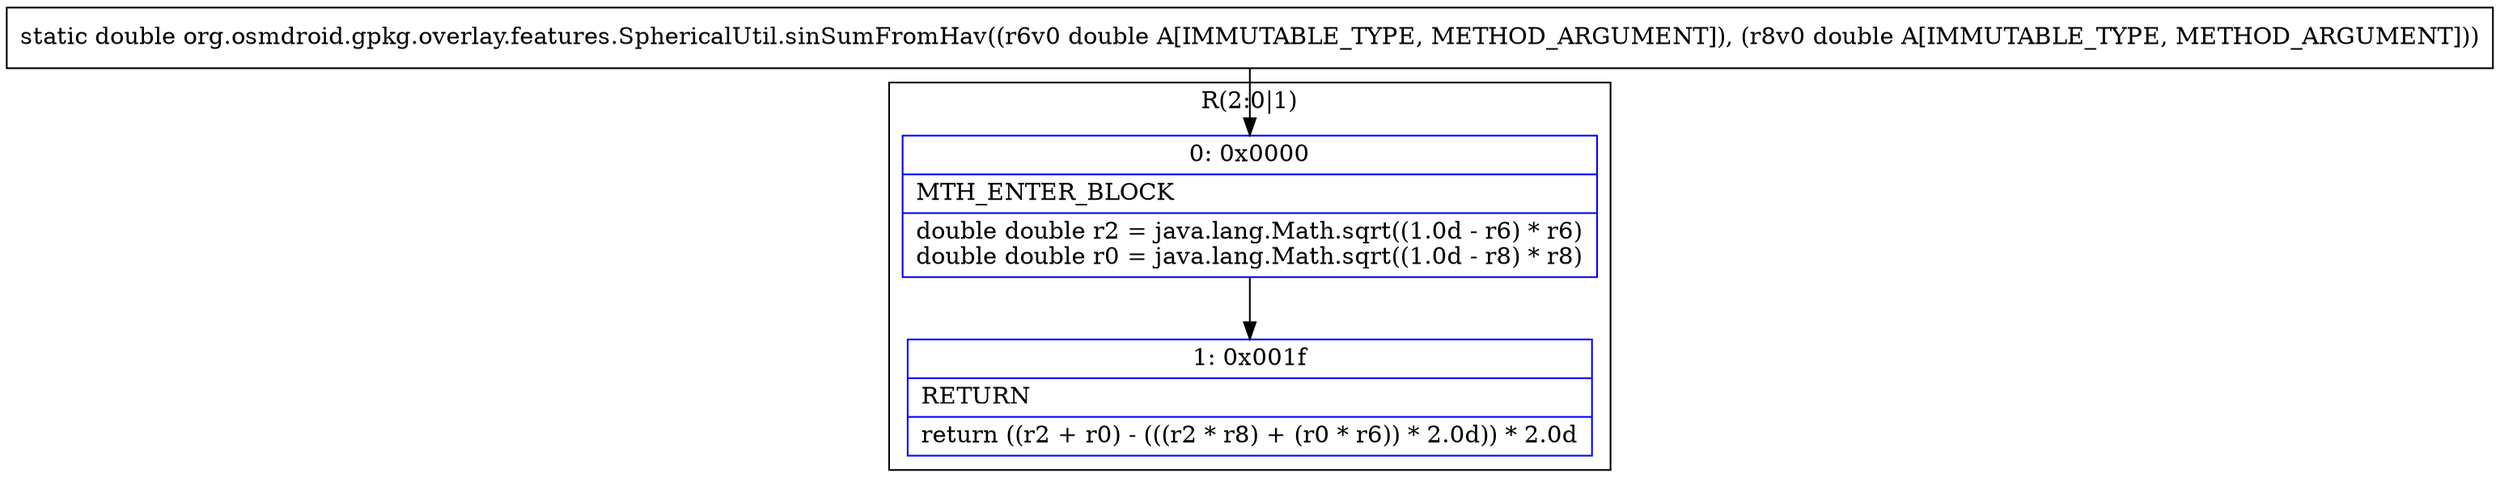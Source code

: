 digraph "CFG fororg.osmdroid.gpkg.overlay.features.SphericalUtil.sinSumFromHav(DD)D" {
subgraph cluster_Region_273473968 {
label = "R(2:0|1)";
node [shape=record,color=blue];
Node_0 [shape=record,label="{0\:\ 0x0000|MTH_ENTER_BLOCK\l|double double r2 = java.lang.Math.sqrt((1.0d \- r6) * r6)\ldouble double r0 = java.lang.Math.sqrt((1.0d \- r8) * r8)\l}"];
Node_1 [shape=record,label="{1\:\ 0x001f|RETURN\l|return ((r2 + r0) \- (((r2 * r8) + (r0 * r6)) * 2.0d)) * 2.0d\l}"];
}
MethodNode[shape=record,label="{static double org.osmdroid.gpkg.overlay.features.SphericalUtil.sinSumFromHav((r6v0 double A[IMMUTABLE_TYPE, METHOD_ARGUMENT]), (r8v0 double A[IMMUTABLE_TYPE, METHOD_ARGUMENT])) }"];
MethodNode -> Node_0;
Node_0 -> Node_1;
}

